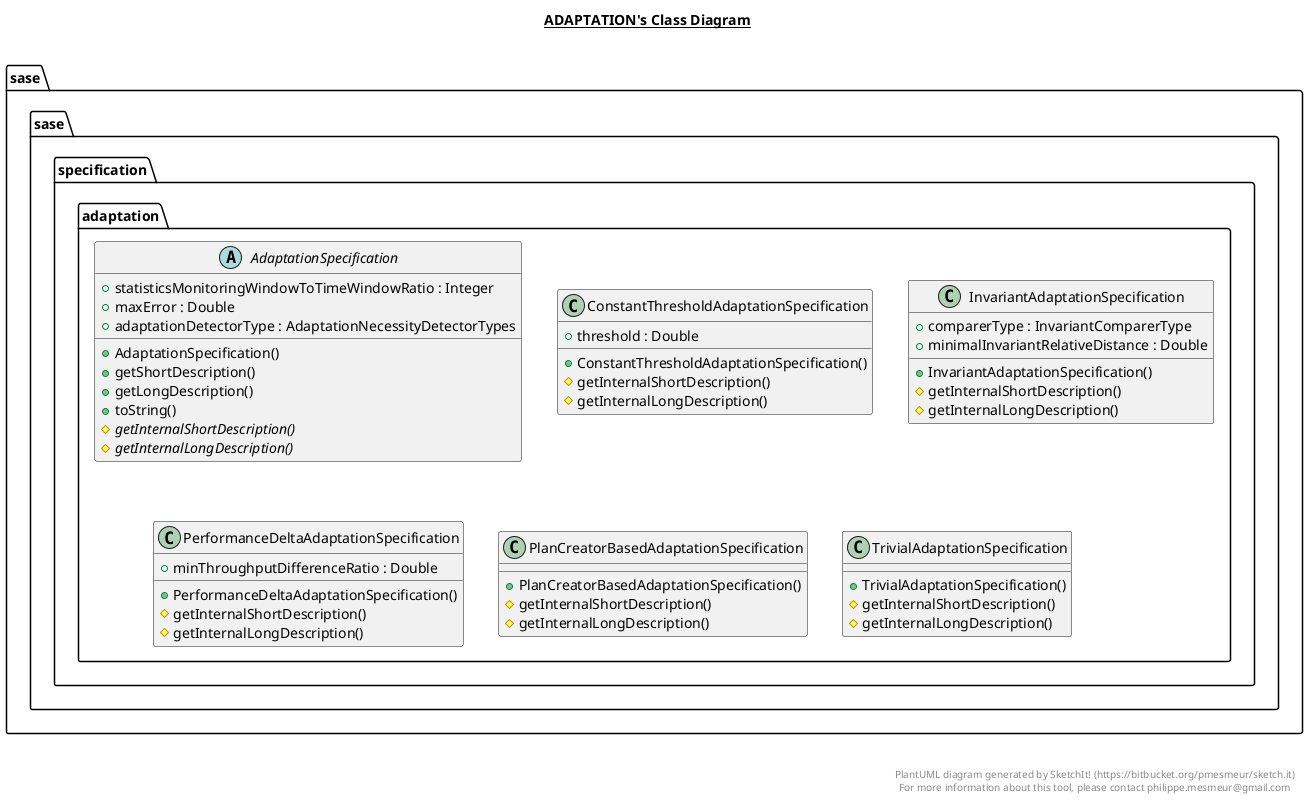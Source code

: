 @startuml

title __ADAPTATION's Class Diagram__\n

  package sase.sase.specification {
    package sase.sase.specification.adaptation {
      abstract class AdaptationSpecification {
          + statisticsMonitoringWindowToTimeWindowRatio : Integer
          + maxError : Double
          + adaptationDetectorType : AdaptationNecessityDetectorTypes
          + AdaptationSpecification()
          + getShortDescription()
          + getLongDescription()
          + toString()
          {abstract} # getInternalShortDescription()
          {abstract} # getInternalLongDescription()
      }
    }
  }
  

  package sase.sase.specification {
    package sase.sase.specification.adaptation {
      class ConstantThresholdAdaptationSpecification {
          + threshold : Double
          + ConstantThresholdAdaptationSpecification()
          # getInternalShortDescription()
          # getInternalLongDescription()
      }
    }
  }
  

  package sase.sase.specification {
    package sase.sase.specification.adaptation {
      class InvariantAdaptationSpecification {
          + comparerType : InvariantComparerType
          + minimalInvariantRelativeDistance : Double
          + InvariantAdaptationSpecification()
          # getInternalShortDescription()
          # getInternalLongDescription()
      }
    }
  }
  

  package sase.sase.specification {
    package sase.sase.specification.adaptation {
      class PerformanceDeltaAdaptationSpecification {
          + minThroughputDifferenceRatio : Double
          + PerformanceDeltaAdaptationSpecification()
          # getInternalShortDescription()
          # getInternalLongDescription()
      }
    }
  }
  

  package sase.sase.specification {
    package sase.sase.specification.adaptation {
      class PlanCreatorBasedAdaptationSpecification {
          + PlanCreatorBasedAdaptationSpecification()
          # getInternalShortDescription()
          # getInternalLongDescription()
      }
    }
  }
  

  package sase.sase.specification {
    package sase.sase.specification.adaptation {
      class TrivialAdaptationSpecification {
          + TrivialAdaptationSpecification()
          # getInternalShortDescription()
          # getInternalLongDescription()
      }
    }
  }
  



right footer


PlantUML diagram generated by SketchIt! (https://bitbucket.org/pmesmeur/sketch.it)
For more information about this tool, please contact philippe.mesmeur@gmail.com
endfooter

@enduml
